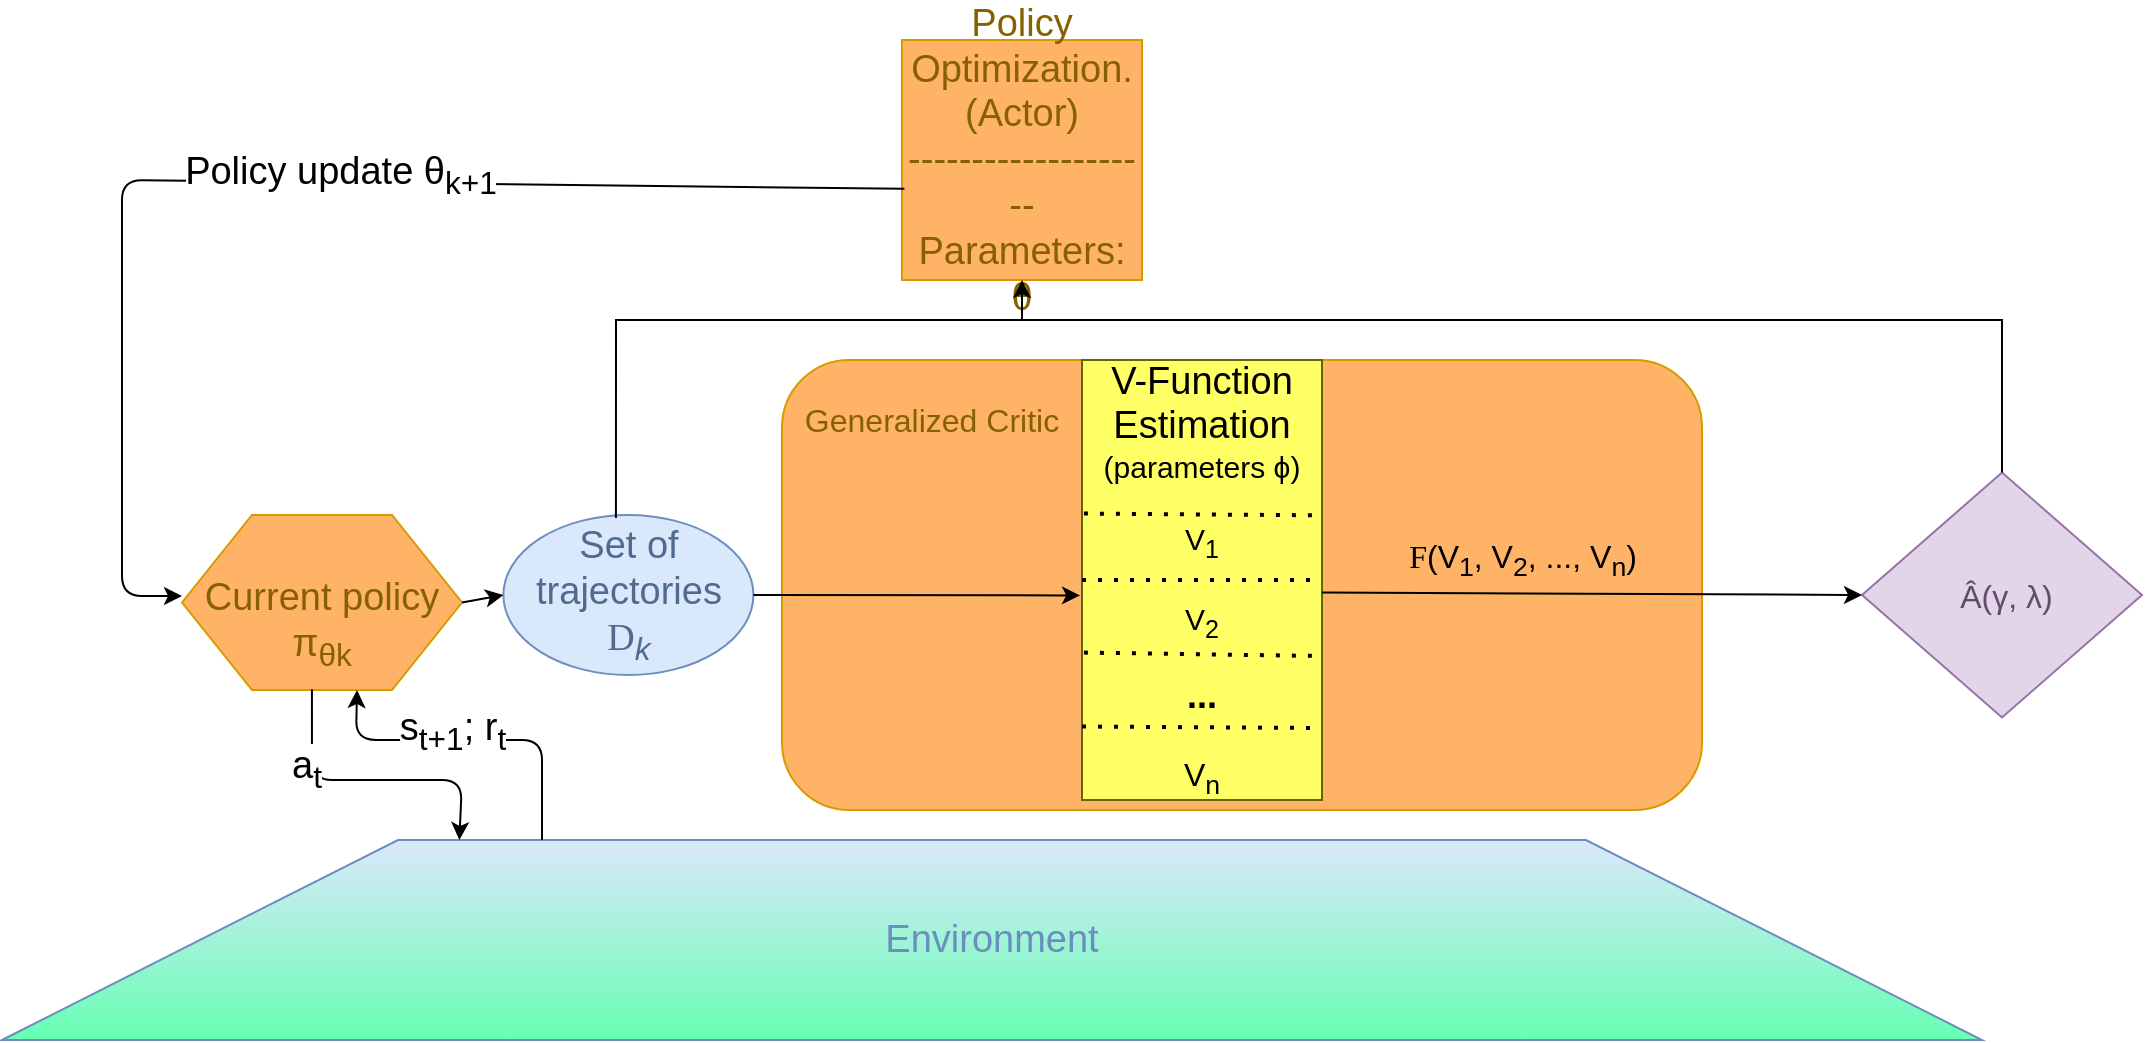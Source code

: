 <mxfile version="16.1.0" type="github">
  <diagram id="CBtYcYN0E58j1hZvyX2C" name="Page-1">
    <mxGraphModel dx="1346" dy="824" grid="1" gridSize="10" guides="1" tooltips="1" connect="1" arrows="1" fold="1" page="1" pageScale="1" pageWidth="827" pageHeight="1169" math="0" shadow="0" extFonts="Mathcal^proxy?url=http%3A%2F%2Fwww.math.union.edu%2F~dpvc%2FjsMath%2Fdownload%2Fextra-fonts%2Fcmbsy10%2F10%2FjsMath-cmbsy10.ttf">
      <root>
        <mxCell id="0" />
        <mxCell id="1" parent="0" />
        <mxCell id="RmzvHsGWgh_MH3iOrA_7-23" value="" style="rounded=1;whiteSpace=wrap;html=1;fillColor=#FFB366;strokeColor=#d79b00;" parent="1" vertex="1">
          <mxGeometry x="490" y="370" width="460" height="225" as="geometry" />
        </mxCell>
        <mxCell id="RmzvHsGWgh_MH3iOrA_7-1" value="&lt;font style=&quot;font-size: 19px&quot;&gt;Environment&lt;/font&gt;" style="shape=trapezoid;perimeter=trapezoidPerimeter;whiteSpace=wrap;html=1;fillColor=#dae8fc;strokeColor=#6c8ebf;gradientColor=#66FFB3;fontColor=#6C8EBF;" parent="1" vertex="1">
          <mxGeometry x="100" y="610" width="990" height="100" as="geometry" />
        </mxCell>
        <mxCell id="RmzvHsGWgh_MH3iOrA_7-6" value="&lt;div&gt;&lt;font style=&quot;font-size: 19px&quot;&gt;&lt;br&gt;&lt;/font&gt;&lt;/div&gt;&lt;div&gt;&lt;font style=&quot;font-size: 19px&quot;&gt;Current policy π&lt;sub&gt;θk&lt;/sub&gt;&lt;/font&gt;&lt;/div&gt;" style="shape=hexagon;perimeter=hexagonPerimeter2;whiteSpace=wrap;html=1;fillColor=#FFB366;strokeColor=#d79b00;fontColor=#876100;" parent="1" vertex="1">
          <mxGeometry x="190" y="447.5" width="140" height="87.5" as="geometry" />
        </mxCell>
        <mxCell id="RmzvHsGWgh_MH3iOrA_7-8" value="" style="endArrow=classic;html=1;entryX=0.625;entryY=1;entryDx=0;entryDy=0;" parent="1" target="RmzvHsGWgh_MH3iOrA_7-6" edge="1">
          <mxGeometry width="50" height="50" relative="1" as="geometry">
            <mxPoint x="370" y="610" as="sourcePoint" />
            <mxPoint x="410" y="570" as="targetPoint" />
            <Array as="points">
              <mxPoint x="370" y="560" />
              <mxPoint x="277" y="560" />
            </Array>
          </mxGeometry>
        </mxCell>
        <mxCell id="RmzvHsGWgh_MH3iOrA_7-9" value="&lt;font style=&quot;font-size: 19px&quot;&gt;s&lt;sub&gt;t+1&lt;/sub&gt;; r&lt;sub&gt;t&lt;br style=&quot;font-size: 19px&quot;&gt;&lt;/sub&gt;&lt;/font&gt;" style="text;html=1;align=center;verticalAlign=middle;resizable=0;points=[];labelBackgroundColor=#ffffff;" parent="RmzvHsGWgh_MH3iOrA_7-8" vertex="1" connectable="0">
          <mxGeometry x="0.13" y="-4" relative="1" as="geometry">
            <mxPoint as="offset" />
          </mxGeometry>
        </mxCell>
        <mxCell id="RmzvHsGWgh_MH3iOrA_7-10" value="" style="endArrow=classic;html=1;exitX=0.464;exitY=0.995;exitDx=0;exitDy=0;entryX=0.231;entryY=0;entryDx=0;entryDy=0;entryPerimeter=0;exitPerimeter=0;" parent="1" source="RmzvHsGWgh_MH3iOrA_7-6" target="RmzvHsGWgh_MH3iOrA_7-1" edge="1">
          <mxGeometry width="50" height="50" relative="1" as="geometry">
            <mxPoint x="280" y="670" as="sourcePoint" />
            <mxPoint x="380" y="619" as="targetPoint" />
            <Array as="points">
              <mxPoint x="255" y="580" />
              <mxPoint x="330" y="580" />
            </Array>
          </mxGeometry>
        </mxCell>
        <mxCell id="RmzvHsGWgh_MH3iOrA_7-15" value="&lt;font style=&quot;font-size: 19px&quot;&gt;a&lt;sub&gt;t&lt;/sub&gt;&lt;/font&gt;" style="text;html=1;align=center;verticalAlign=middle;resizable=0;points=[];labelBackgroundColor=#ffffff;" parent="RmzvHsGWgh_MH3iOrA_7-10" vertex="1" connectable="0">
          <mxGeometry x="-0.465" y="-3" relative="1" as="geometry">
            <mxPoint as="offset" />
          </mxGeometry>
        </mxCell>
        <mxCell id="RmzvHsGWgh_MH3iOrA_7-18" value="&lt;div style=&quot;font-size: 19px&quot;&gt;&lt;font style=&quot;font-size: 19px&quot;&gt;Set of trajectories&lt;/font&gt;&lt;/div&gt;&lt;div style=&quot;font-size: 19px&quot;&gt;&lt;font style=&quot;font-size: 19px&quot;&gt; &lt;font style=&quot;font-size: 19px&quot; face=&quot;Mathcal&quot;&gt;D&lt;font style=&quot;font-size: 19px&quot; face=&quot;Helvetica&quot;&gt;&lt;i&gt;&lt;sub&gt;k&lt;/sub&gt;&lt;/i&gt;&lt;/font&gt;&lt;/font&gt;&lt;/font&gt;&lt;/div&gt;" style="ellipse;whiteSpace=wrap;html=1;fillColor=#dae8fc;strokeColor=#6C8EBF;fontColor=#516A8F;" parent="1" vertex="1">
          <mxGeometry x="350.71" y="447.5" width="125" height="80" as="geometry" />
        </mxCell>
        <mxCell id="RmzvHsGWgh_MH3iOrA_7-19" value="&lt;div style=&quot;font-size: 16px&quot;&gt;&lt;font style=&quot;font-size: 16px&quot;&gt;&amp;nbsp;Â(γ, λ)&lt;/font&gt;&lt;/div&gt;" style="rhombus;whiteSpace=wrap;html=1;fillColor=#e1d5e7;strokeColor=#9673a6;fontColor=#614A6B;" parent="1" vertex="1">
          <mxGeometry x="1030" y="426.25" width="140" height="122.5" as="geometry" />
        </mxCell>
        <mxCell id="RmzvHsGWgh_MH3iOrA_7-21" value="&lt;div style=&quot;font-size: 19px&quot;&gt;&lt;font style=&quot;font-size: 19px&quot;&gt;Policy Optimization.&lt;/font&gt;&lt;/div&gt;&lt;div style=&quot;font-size: 19px&quot;&gt;&lt;font style=&quot;font-size: 19px&quot;&gt;(Actor)&lt;/font&gt;&lt;/div&gt;&lt;div style=&quot;font-size: 19px&quot;&gt;&lt;font style=&quot;font-size: 19px&quot;&gt;--------------------&lt;br&gt;&lt;/font&gt;&lt;/div&gt;&lt;div style=&quot;font-size: 19px&quot;&gt;&lt;font style=&quot;font-size: 19px&quot;&gt;Parameters: θ&lt;/font&gt;&lt;/div&gt;" style="whiteSpace=wrap;html=1;aspect=fixed;fillColor=#FFB366;strokeColor=#D79B00;fontColor=#876100;" parent="1" vertex="1">
          <mxGeometry x="550" y="210" width="120" height="120" as="geometry" />
        </mxCell>
        <mxCell id="RmzvHsGWgh_MH3iOrA_7-22" value="" style="endArrow=classic;html=1;entryX=0;entryY=0.5;entryDx=0;entryDy=0;exitX=1;exitY=0.5;exitDx=0;exitDy=0;" parent="1" source="RmzvHsGWgh_MH3iOrA_7-6" target="RmzvHsGWgh_MH3iOrA_7-18" edge="1">
          <mxGeometry width="50" height="50" relative="1" as="geometry">
            <mxPoint x="284" y="410" as="sourcePoint" />
            <mxPoint x="330" y="380" as="targetPoint" />
            <Array as="points" />
          </mxGeometry>
        </mxCell>
        <mxCell id="RmzvHsGWgh_MH3iOrA_7-37" value="&lt;div style=&quot;font-size: 14px;&quot;&gt;.&lt;/div&gt;&lt;div style=&quot;font-size: 14px;&quot;&gt;.&lt;/div&gt;&lt;div style=&quot;font-size: 14px;&quot;&gt;.&lt;br style=&quot;font-size: 14px;&quot;&gt;&lt;/div&gt;" style="text;html=1;strokeColor=none;fillColor=none;align=center;verticalAlign=middle;whiteSpace=wrap;rounded=0;spacingTop=-18;fontSize=14;fontStyle=1" parent="1" vertex="1">
          <mxGeometry x="665" y="515" width="40" height="5" as="geometry" />
        </mxCell>
        <mxCell id="RmzvHsGWgh_MH3iOrA_7-54" value="" style="endArrow=classic;html=1;fontSize=14;" parent="1" target="RmzvHsGWgh_MH3iOrA_7-21" edge="1">
          <mxGeometry width="50" height="50" relative="1" as="geometry">
            <mxPoint x="610" y="350" as="sourcePoint" />
            <mxPoint x="650" y="270" as="targetPoint" />
            <Array as="points" />
          </mxGeometry>
        </mxCell>
        <mxCell id="RmzvHsGWgh_MH3iOrA_7-56" value="" style="endArrow=classic;html=1;fontSize=14;exitX=0.01;exitY=0.62;exitDx=0;exitDy=0;exitPerimeter=0;" parent="1" source="RmzvHsGWgh_MH3iOrA_7-21" edge="1">
          <mxGeometry width="50" height="50" relative="1" as="geometry">
            <mxPoint x="560" y="240" as="sourcePoint" />
            <mxPoint x="190" y="488" as="targetPoint" />
            <Array as="points">
              <mxPoint x="160" y="280" />
              <mxPoint x="160" y="410" />
              <mxPoint x="160" y="488" />
            </Array>
          </mxGeometry>
        </mxCell>
        <mxCell id="ZijJecFq53u-MACHuBQo-7" value="&lt;font style=&quot;font-size: 19px&quot;&gt;Policy update θ&lt;sub&gt;k+1&lt;/sub&gt;&lt;/font&gt;" style="text;html=1;align=center;verticalAlign=middle;resizable=0;points=[];labelBackgroundColor=#ffffff;" parent="RmzvHsGWgh_MH3iOrA_7-56" vertex="1" connectable="0">
          <mxGeometry x="-0.102" y="-3" relative="1" as="geometry">
            <mxPoint as="offset" />
          </mxGeometry>
        </mxCell>
        <mxCell id="ynZLZ3Bg_vq16qwTZree-1" value="" style="endArrow=classic;html=1;entryX=-0.008;entryY=0.535;entryDx=0;entryDy=0;exitX=1;exitY=0.5;exitDx=0;exitDy=0;entryPerimeter=0;" parent="1" target="Fr9fYsFIPIr6GJxDXEtX-3" edge="1" source="RmzvHsGWgh_MH3iOrA_7-18">
          <mxGeometry width="50" height="50" relative="1" as="geometry">
            <mxPoint x="475.71" y="490" as="sourcePoint" />
            <mxPoint x="630" y="485" as="targetPoint" />
          </mxGeometry>
        </mxCell>
        <UserObject label="&lt;font style=&quot;font-size: 16px&quot; color=&quot;#876100&quot;&gt;Generalized Critic&lt;/font&gt;" placeholders="1" name="Variable" id="ePtwVaKY78PeLxzQFcq3-3">
          <mxCell style="text;html=1;strokeColor=none;fillColor=none;align=center;verticalAlign=middle;whiteSpace=wrap;overflow=hidden;" parent="1" vertex="1">
            <mxGeometry x="490" y="380" width="150" height="40" as="geometry" />
          </mxCell>
        </UserObject>
        <mxCell id="Fr9fYsFIPIr6GJxDXEtX-3" value="&lt;div&gt;&lt;font style=&quot;font-size: 19px&quot;&gt;V-Function Estimation&lt;/font&gt;&lt;/div&gt;&lt;div&gt;&lt;font style=&quot;font-size: 15px&quot;&gt;(parameters ϕ)&lt;br&gt;&lt;/font&gt;&lt;/div&gt;&lt;div&gt;&lt;font style=&quot;font-size: 15px&quot;&gt;&lt;br&gt;&lt;/font&gt;&lt;/div&gt;&lt;div&gt;&lt;font style=&quot;font-size: 15px&quot;&gt;V&lt;sub&gt;1&lt;/sub&gt;&lt;/font&gt;&lt;/div&gt;&lt;div&gt;&lt;font style=&quot;font-size: 15px&quot;&gt;&lt;br&gt;&lt;/font&gt;&lt;/div&gt;&lt;div style=&quot;font-size: 15px&quot;&gt;V&lt;sub&gt;2&lt;/sub&gt;&lt;/div&gt;&lt;div&gt;&lt;br&gt;&lt;/div&gt;&lt;div&gt;&lt;font size=&quot;1&quot;&gt;&lt;b style=&quot;font-size: 18px&quot;&gt;...&lt;/b&gt;&lt;/font&gt;&lt;/div&gt;&lt;div style=&quot;font-size: 16px&quot;&gt;&lt;br&gt;&lt;/div&gt;&lt;div style=&quot;font-size: 16px&quot;&gt;V&lt;sub&gt;n&lt;/sub&gt;&lt;/div&gt;" style="rounded=0;whiteSpace=wrap;html=1;strokeColor=#666600;fillColor=#FFFF66;" vertex="1" parent="1">
          <mxGeometry x="640" y="370" width="120" height="220" as="geometry" />
        </mxCell>
        <mxCell id="Fr9fYsFIPIr6GJxDXEtX-4" value="" style="endArrow=classic;html=1;entryX=0;entryY=0.5;entryDx=0;entryDy=0;" edge="1" parent="1" target="RmzvHsGWgh_MH3iOrA_7-19">
          <mxGeometry width="50" height="50" relative="1" as="geometry">
            <mxPoint x="760" y="486.25" as="sourcePoint" />
            <mxPoint x="800" y="486" as="targetPoint" />
            <Array as="points" />
          </mxGeometry>
        </mxCell>
        <mxCell id="Fr9fYsFIPIr6GJxDXEtX-14" value="&lt;font data-font-src=&quot;proxy?url=http%3A%2F%2Fwww.math.union.edu%2F~dpvc%2FjsMath%2Fdownload%2Fextra-fonts%2Fcmbsy10%2F10%2FjsMath-cmbsy10.ttf&quot; face=&quot;Mathcal&quot;&gt;F&lt;font face=&quot;Helvetica&quot;&gt;(V&lt;sub&gt;1&lt;/sub&gt;, V&lt;sub&gt;2&lt;/sub&gt;, ..., V&lt;sub&gt;n&lt;/sub&gt;)&lt;/font&gt;&lt;/font&gt;&lt;span style=&quot;white-space: pre&quot;&gt;&lt;/span&gt;" style="edgeLabel;html=1;align=center;verticalAlign=middle;resizable=0;points=[];fontSize=16;labelBackgroundColor=#FFB366;" vertex="1" connectable="0" parent="Fr9fYsFIPIr6GJxDXEtX-4">
          <mxGeometry x="-0.378" y="3" relative="1" as="geometry">
            <mxPoint x="16" y="-14" as="offset" />
          </mxGeometry>
        </mxCell>
        <mxCell id="Fr9fYsFIPIr6GJxDXEtX-6" value="" style="endArrow=none;dashed=1;html=1;dashPattern=1 3;strokeWidth=2;rounded=0;exitX=0;exitY=0.5;exitDx=0;exitDy=0;entryX=1;entryY=0.5;entryDx=0;entryDy=0;" edge="1" parent="1" source="Fr9fYsFIPIr6GJxDXEtX-3" target="Fr9fYsFIPIr6GJxDXEtX-3">
          <mxGeometry width="50" height="50" relative="1" as="geometry">
            <mxPoint x="640" y="450" as="sourcePoint" />
            <mxPoint x="760" y="450" as="targetPoint" />
            <Array as="points" />
          </mxGeometry>
        </mxCell>
        <mxCell id="Fr9fYsFIPIr6GJxDXEtX-7" value="" style="endArrow=none;dashed=1;html=1;dashPattern=1 3;strokeWidth=2;rounded=0;exitX=0.008;exitY=0.665;exitDx=0;exitDy=0;exitPerimeter=0;" edge="1" parent="1" source="Fr9fYsFIPIr6GJxDXEtX-3">
          <mxGeometry width="50" height="50" relative="1" as="geometry">
            <mxPoint x="640" y="495" as="sourcePoint" />
            <mxPoint x="760" y="518" as="targetPoint" />
            <Array as="points" />
          </mxGeometry>
        </mxCell>
        <mxCell id="Fr9fYsFIPIr6GJxDXEtX-8" value="" style="endArrow=none;dashed=1;html=1;dashPattern=1 3;strokeWidth=2;rounded=0;entryX=0.992;entryY=0.353;entryDx=0;entryDy=0;entryPerimeter=0;exitX=0.008;exitY=0.349;exitDx=0;exitDy=0;exitPerimeter=0;" edge="1" parent="1" source="Fr9fYsFIPIr6GJxDXEtX-3" target="Fr9fYsFIPIr6GJxDXEtX-3">
          <mxGeometry width="50" height="50" relative="1" as="geometry">
            <mxPoint x="490" y="500" as="sourcePoint" />
            <mxPoint x="540" y="450" as="targetPoint" />
            <Array as="points" />
          </mxGeometry>
        </mxCell>
        <mxCell id="Fr9fYsFIPIr6GJxDXEtX-9" value="" style="endArrow=none;dashed=1;html=1;dashPattern=1 3;strokeWidth=2;rounded=0;exitX=0;exitY=0.833;exitDx=0;exitDy=0;exitPerimeter=0;" edge="1" parent="1" source="Fr9fYsFIPIr6GJxDXEtX-3">
          <mxGeometry width="50" height="50" relative="1" as="geometry">
            <mxPoint x="650" y="554" as="sourcePoint" />
            <mxPoint x="760" y="554" as="targetPoint" />
            <Array as="points" />
          </mxGeometry>
        </mxCell>
        <mxCell id="Fr9fYsFIPIr6GJxDXEtX-11" value="" style="endArrow=none;html=1;rounded=0;fontSize=16;exitX=0.45;exitY=0.019;exitDx=0;exitDy=0;exitPerimeter=0;" edge="1" parent="1" source="RmzvHsGWgh_MH3iOrA_7-18">
          <mxGeometry width="50" height="50" relative="1" as="geometry">
            <mxPoint x="830" y="500" as="sourcePoint" />
            <mxPoint x="610" y="350" as="targetPoint" />
            <Array as="points">
              <mxPoint x="407" y="350" />
            </Array>
          </mxGeometry>
        </mxCell>
        <mxCell id="Fr9fYsFIPIr6GJxDXEtX-13" value="" style="endArrow=none;html=1;rounded=0;fontSize=16;exitX=0.5;exitY=0;exitDx=0;exitDy=0;" edge="1" parent="1" source="RmzvHsGWgh_MH3iOrA_7-19">
          <mxGeometry width="50" height="50" relative="1" as="geometry">
            <mxPoint x="1120" y="340" as="sourcePoint" />
            <mxPoint x="610" y="350" as="targetPoint" />
            <Array as="points">
              <mxPoint x="1100" y="350" />
            </Array>
          </mxGeometry>
        </mxCell>
      </root>
    </mxGraphModel>
  </diagram>
</mxfile>
